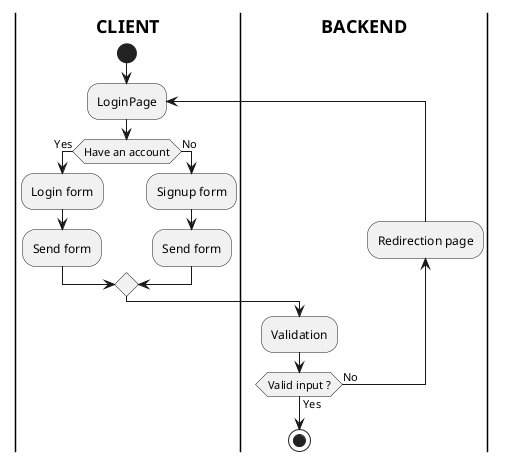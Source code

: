 @startuml RegisterLoginActivity


|**CLIENT**|
start
repeat :LoginPage;
if (Have an account) then (Yes)
    :Login form;
    :Send form;
else (No)
:Signup form;
:Send form;
endif
|**BACKEND**|
:Validation;
backward :Redirection page;
repeat while (Valid input ?) is (No) not (Yes)
stop
@enduml